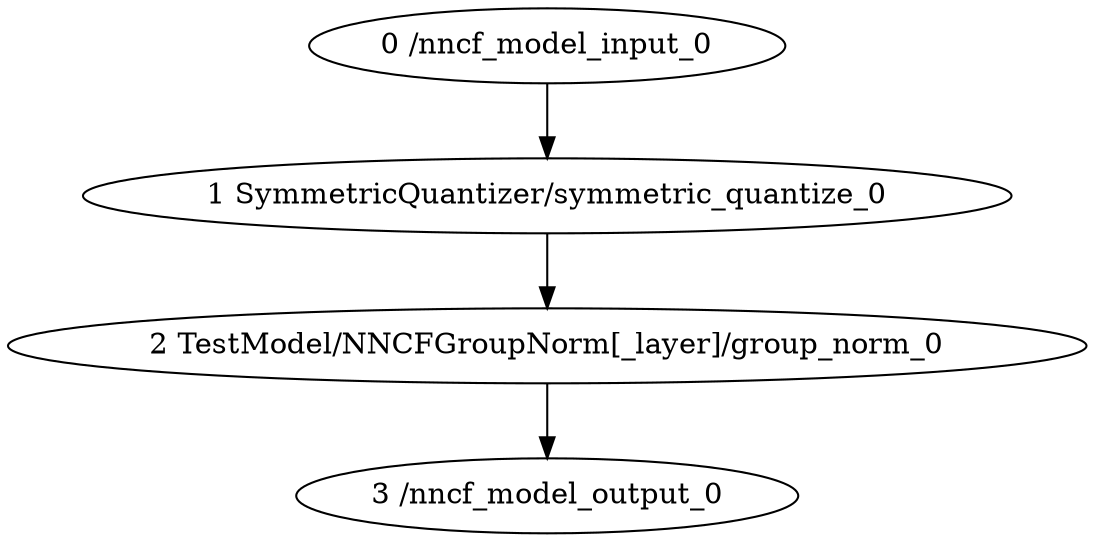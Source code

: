 strict digraph  {
"0 /nncf_model_input_0" [id=0, type=nncf_model_input];
"1 SymmetricQuantizer/symmetric_quantize_0" [id=1, type=symmetric_quantize];
"2 TestModel/NNCFGroupNorm[_layer]/group_norm_0" [id=2, type=group_norm];
"3 /nncf_model_output_0" [id=3, type=nncf_model_output];
"0 /nncf_model_input_0" -> "1 SymmetricQuantizer/symmetric_quantize_0";
"1 SymmetricQuantizer/symmetric_quantize_0" -> "2 TestModel/NNCFGroupNorm[_layer]/group_norm_0";
"2 TestModel/NNCFGroupNorm[_layer]/group_norm_0" -> "3 /nncf_model_output_0";
}
